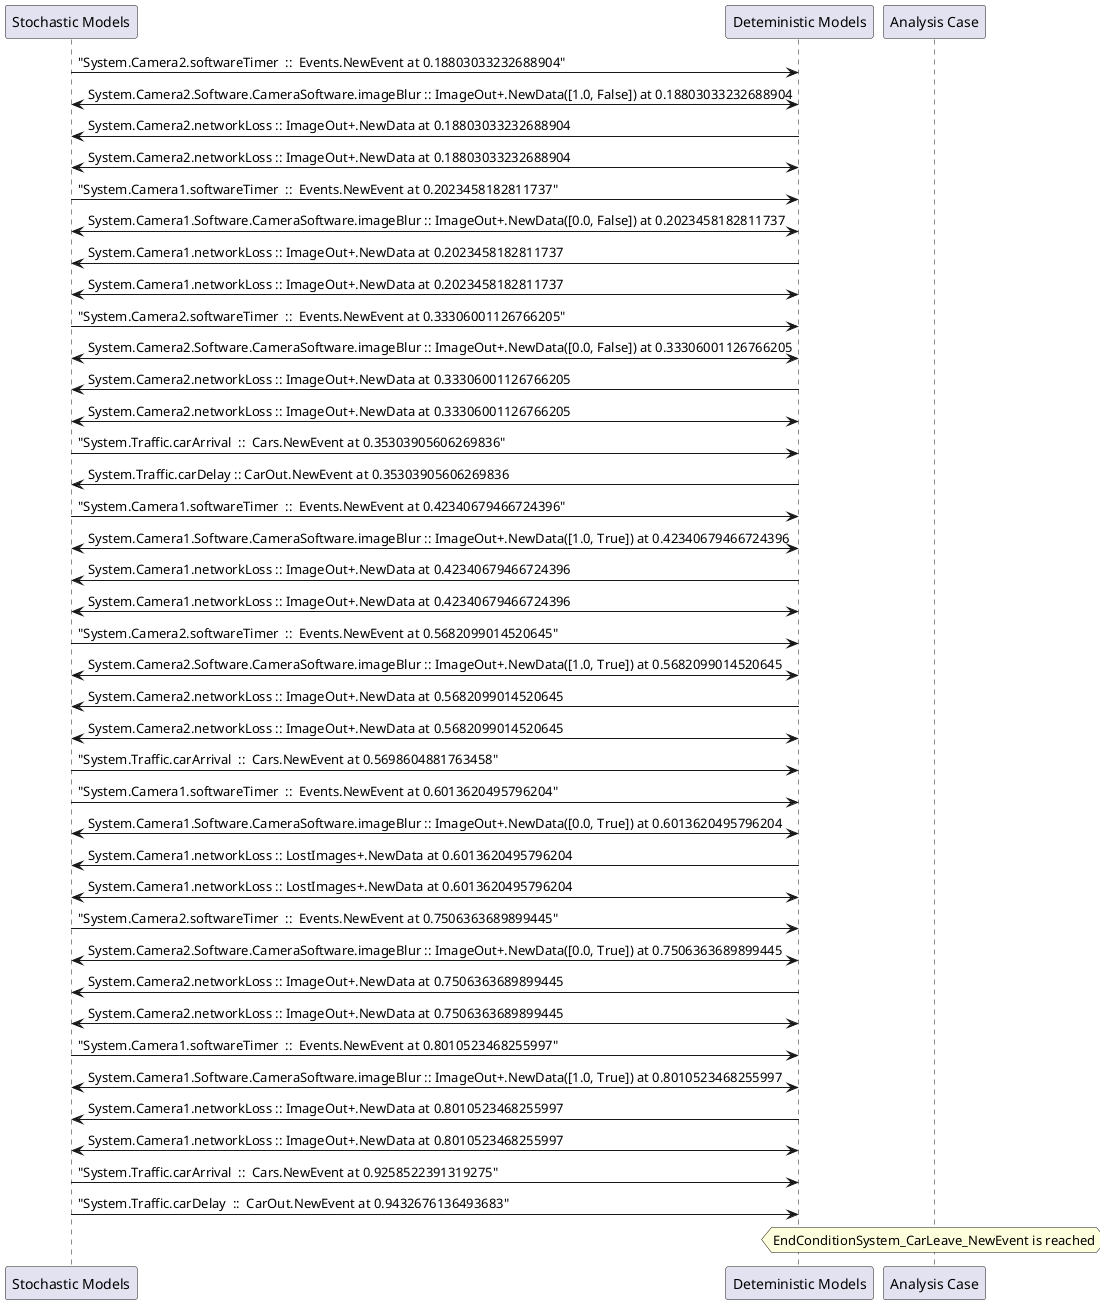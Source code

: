 
	@startuml
	participant "Stochastic Models" as stochmodel
	participant "Deteministic Models" as detmodel
	participant "Analysis Case" as analysis
	{7553_stop} stochmodel -> detmodel : "System.Camera2.softwareTimer  ::  Events.NewEvent at 0.18803033232688904"
detmodel <-> stochmodel : System.Camera2.Software.CameraSoftware.imageBlur :: ImageOut+.NewData([1.0, False]) at 0.18803033232688904
detmodel -> stochmodel : System.Camera2.networkLoss :: ImageOut+.NewData at 0.18803033232688904
detmodel <-> stochmodel : System.Camera2.networkLoss :: ImageOut+.NewData at 0.18803033232688904
{7538_stop} stochmodel -> detmodel : "System.Camera1.softwareTimer  ::  Events.NewEvent at 0.2023458182811737"
detmodel <-> stochmodel : System.Camera1.Software.CameraSoftware.imageBlur :: ImageOut+.NewData([0.0, False]) at 0.2023458182811737
detmodel -> stochmodel : System.Camera1.networkLoss :: ImageOut+.NewData at 0.2023458182811737
detmodel <-> stochmodel : System.Camera1.networkLoss :: ImageOut+.NewData at 0.2023458182811737
{7554_stop} stochmodel -> detmodel : "System.Camera2.softwareTimer  ::  Events.NewEvent at 0.33306001126766205"
detmodel <-> stochmodel : System.Camera2.Software.CameraSoftware.imageBlur :: ImageOut+.NewData([0.0, False]) at 0.33306001126766205
detmodel -> stochmodel : System.Camera2.networkLoss :: ImageOut+.NewData at 0.33306001126766205
detmodel <-> stochmodel : System.Camera2.networkLoss :: ImageOut+.NewData at 0.33306001126766205
{7569_stop} stochmodel -> detmodel : "System.Traffic.carArrival  ::  Cars.NewEvent at 0.35303905606269836"
{7575_start} detmodel -> stochmodel : System.Traffic.carDelay :: CarOut.NewEvent at 0.35303905606269836
{7539_stop} stochmodel -> detmodel : "System.Camera1.softwareTimer  ::  Events.NewEvent at 0.42340679466724396"
detmodel <-> stochmodel : System.Camera1.Software.CameraSoftware.imageBlur :: ImageOut+.NewData([1.0, True]) at 0.42340679466724396
detmodel -> stochmodel : System.Camera1.networkLoss :: ImageOut+.NewData at 0.42340679466724396
detmodel <-> stochmodel : System.Camera1.networkLoss :: ImageOut+.NewData at 0.42340679466724396
{7555_stop} stochmodel -> detmodel : "System.Camera2.softwareTimer  ::  Events.NewEvent at 0.5682099014520645"
detmodel <-> stochmodel : System.Camera2.Software.CameraSoftware.imageBlur :: ImageOut+.NewData([1.0, True]) at 0.5682099014520645
detmodel -> stochmodel : System.Camera2.networkLoss :: ImageOut+.NewData at 0.5682099014520645
detmodel <-> stochmodel : System.Camera2.networkLoss :: ImageOut+.NewData at 0.5682099014520645
{7570_stop} stochmodel -> detmodel : "System.Traffic.carArrival  ::  Cars.NewEvent at 0.5698604881763458"
{7540_stop} stochmodel -> detmodel : "System.Camera1.softwareTimer  ::  Events.NewEvent at 0.6013620495796204"
detmodel <-> stochmodel : System.Camera1.Software.CameraSoftware.imageBlur :: ImageOut+.NewData([0.0, True]) at 0.6013620495796204
detmodel -> stochmodel : System.Camera1.networkLoss :: LostImages+.NewData at 0.6013620495796204
detmodel <-> stochmodel : System.Camera1.networkLoss :: LostImages+.NewData at 0.6013620495796204
{7556_stop} stochmodel -> detmodel : "System.Camera2.softwareTimer  ::  Events.NewEvent at 0.7506363689899445"
detmodel <-> stochmodel : System.Camera2.Software.CameraSoftware.imageBlur :: ImageOut+.NewData([0.0, True]) at 0.7506363689899445
detmodel -> stochmodel : System.Camera2.networkLoss :: ImageOut+.NewData at 0.7506363689899445
detmodel <-> stochmodel : System.Camera2.networkLoss :: ImageOut+.NewData at 0.7506363689899445
{7541_stop} stochmodel -> detmodel : "System.Camera1.softwareTimer  ::  Events.NewEvent at 0.8010523468255997"
detmodel <-> stochmodel : System.Camera1.Software.CameraSoftware.imageBlur :: ImageOut+.NewData([1.0, True]) at 0.8010523468255997
detmodel -> stochmodel : System.Camera1.networkLoss :: ImageOut+.NewData at 0.8010523468255997
detmodel <-> stochmodel : System.Camera1.networkLoss :: ImageOut+.NewData at 0.8010523468255997
{7571_stop} stochmodel -> detmodel : "System.Traffic.carArrival  ::  Cars.NewEvent at 0.9258522391319275"
{7575_stop} stochmodel -> detmodel : "System.Traffic.carDelay  ::  CarOut.NewEvent at 0.9432676136493683"
{7575_start} <-> {7575_stop} : delay
hnote over analysis 
EndConditionSystem_CarLeave_NewEvent is reached
endnote
@enduml